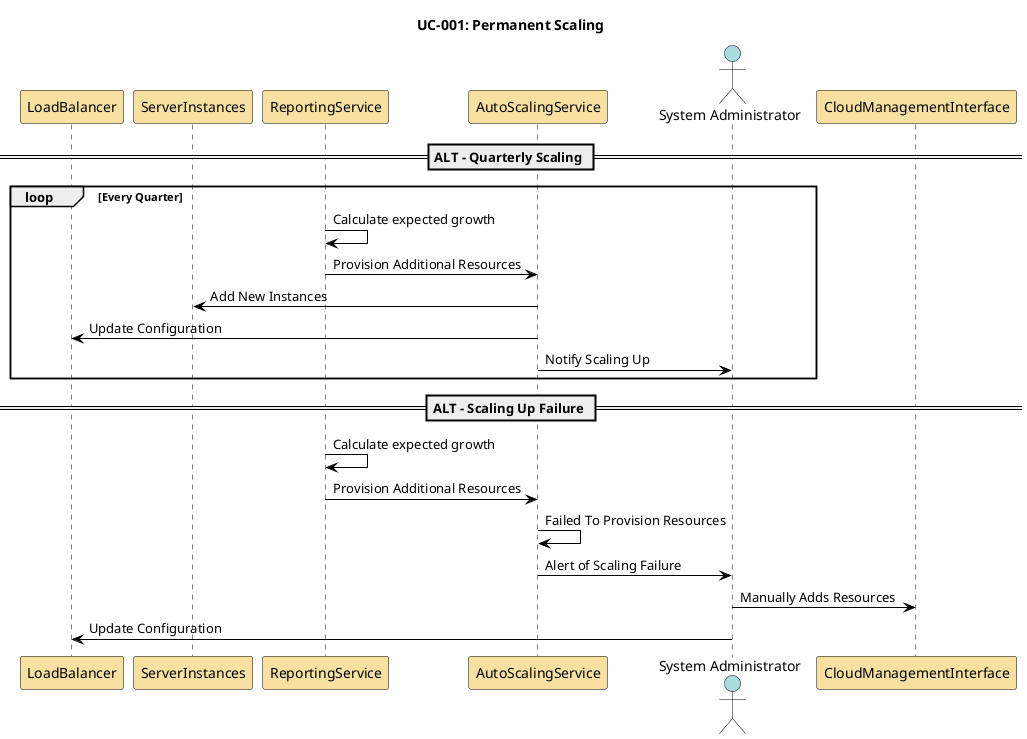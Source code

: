 @startuml
skinparam sequence {
    ActorBorderColor Black
    ActorBackgroundColor #A9DCDF
    ParticipantBorderColor Black
    ParticipantBackgroundColor #F8E1A0
    LifeLineBorderColor Black
    LifeLineBackgroundColor White
    NoteBorderColor Black
    NoteBackgroundColor #FEFECE
    ArrowColor Black
    ArrowThickness 1
    ActivationBorderColor Black
    ActivationBackgroundColor #B3E2CD
}

title UC-001: Permanent Scaling

participant LoadBalancer #F8E1A0
participant ServerInstances #F8E1A0
participant ReportingService #F8E1A0
participant AutoScalingService #F8E1A0
actor SysAdmin as "System Administrator" #A9DCDF
participant CloudManagementInterface #F8E1A0

== ALT - Quarterly Scaling ==
loop Every Quarter
	ReportingService -> ReportingService: Calculate expected growth
	ReportingService -> AutoScalingService: Provision Additional Resources
	AutoScalingService -> ServerInstances: Add New Instances
	AutoScalingService -> LoadBalancer: Update Configuration
	AutoScalingService -> SysAdmin: Notify Scaling Up
end loop

== ALT - Scaling Up Failure ==
ReportingService -> ReportingService: Calculate expected growth
ReportingService -> AutoScalingService: Provision Additional Resources
AutoScalingService -> AutoScalingService: Failed To Provision Resources
AutoScalingService -> SysAdmin: Alert of Scaling Failure
SysAdmin -> CloudManagementInterface: Manually Adds Resources
SysAdmin -> LoadBalancer: Update Configuration

@enduml
